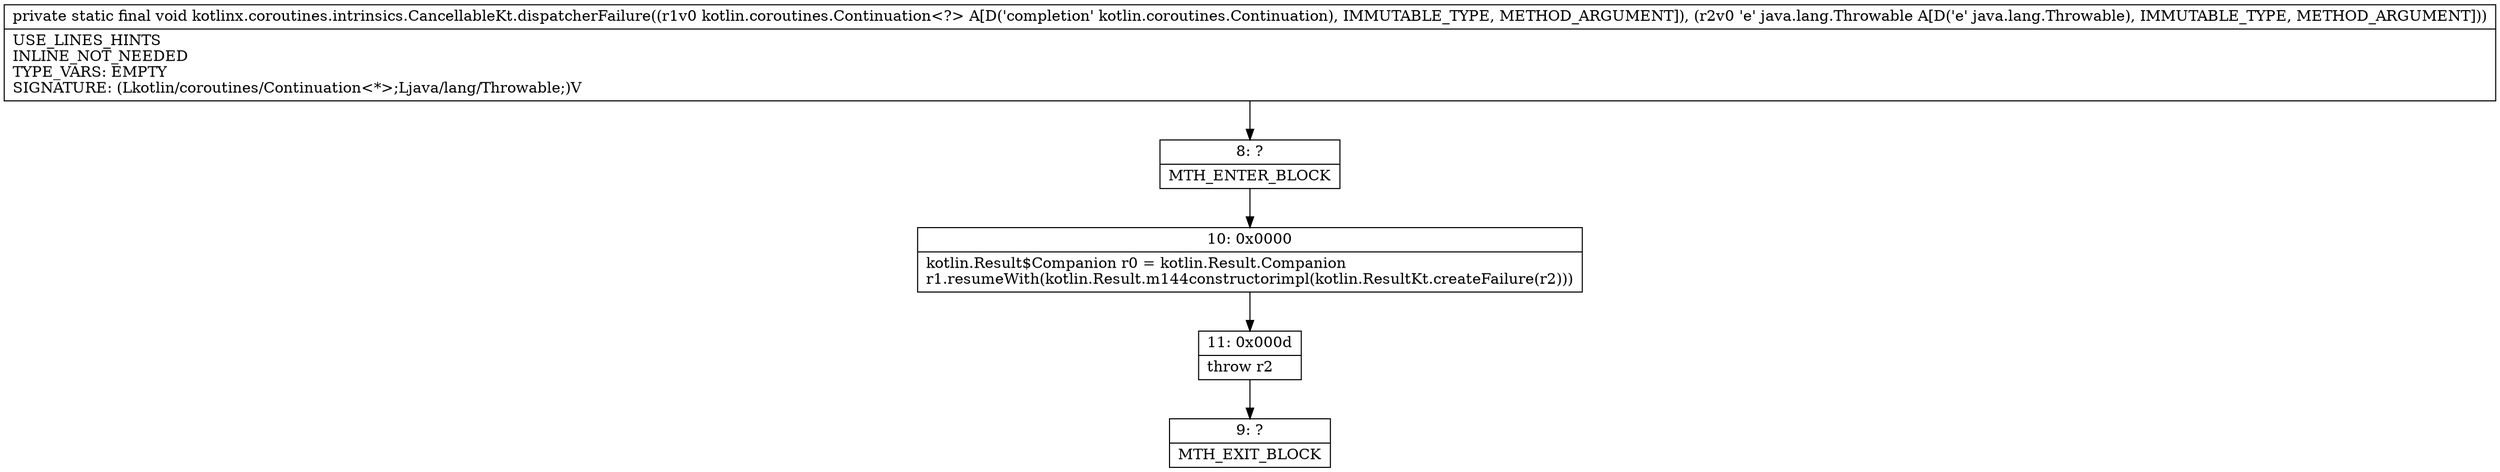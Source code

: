 digraph "CFG forkotlinx.coroutines.intrinsics.CancellableKt.dispatcherFailure(Lkotlin\/coroutines\/Continuation;Ljava\/lang\/Throwable;)V" {
Node_8 [shape=record,label="{8\:\ ?|MTH_ENTER_BLOCK\l}"];
Node_10 [shape=record,label="{10\:\ 0x0000|kotlin.Result$Companion r0 = kotlin.Result.Companion\lr1.resumeWith(kotlin.Result.m144constructorimpl(kotlin.ResultKt.createFailure(r2)))\l}"];
Node_11 [shape=record,label="{11\:\ 0x000d|throw r2\l}"];
Node_9 [shape=record,label="{9\:\ ?|MTH_EXIT_BLOCK\l}"];
MethodNode[shape=record,label="{private static final void kotlinx.coroutines.intrinsics.CancellableKt.dispatcherFailure((r1v0 kotlin.coroutines.Continuation\<?\> A[D('completion' kotlin.coroutines.Continuation), IMMUTABLE_TYPE, METHOD_ARGUMENT]), (r2v0 'e' java.lang.Throwable A[D('e' java.lang.Throwable), IMMUTABLE_TYPE, METHOD_ARGUMENT]))  | USE_LINES_HINTS\lINLINE_NOT_NEEDED\lTYPE_VARS: EMPTY\lSIGNATURE: (Lkotlin\/coroutines\/Continuation\<*\>;Ljava\/lang\/Throwable;)V\l}"];
MethodNode -> Node_8;Node_8 -> Node_10;
Node_10 -> Node_11;
Node_11 -> Node_9;
}

